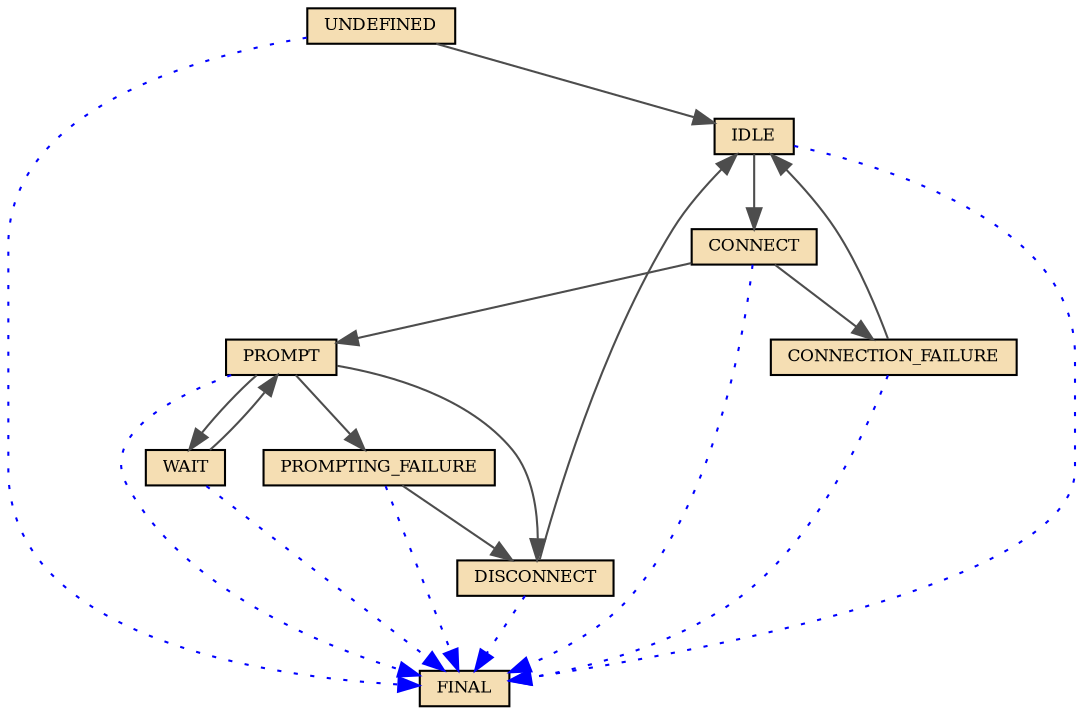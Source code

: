 /* -*- mode: c -*- */
digraph foo {
  node[shape=box];
  node[style=filled]
  node[fillcolor=wheat];
  node[width=0.001];
  node[height=0.001];
  node[fontsize=8];

  edge[fontsize=7];
  edge[color=grey30];

  /* - - - - - - - - - - - - - - - - - - - *
   * STATES
   * - - - - - - - - - - - - - - - - - - - */

  UNDEFINED          [label="UNDEFINED"];
  IDLE               [label="IDLE"];
  CONNECT            [label="CONNECT"];
  PROMPT             [label="PROMPT"];
  WAIT               [label="WAIT"];
  DISCONNECT         [label="DISCONNECT"];
  CONNECTION_FAILURE [label="CONNECTION_FAILURE"];
  PROMPTING_FAILURE  [label="PROMPTING_FAILURE"];
  FINAL              [label="FINAL"];

  /* - - - - - - - - - - - - - - - - - - - *
   * STATE CHANGES (IN PROMPTER)
   * - - - - - - - - - - - - - - - - - - - */

  node[fillcolor=pink];
  edge[color=grey30];

  UNDEFINED -> IDLE;
  IDLE -> CONNECT;
  CONNECT -> CONNECTION_FAILURE;
  CONNECT -> PROMPT;
  PROMPT -> WAIT;
  PROMPT -> DISCONNECT;
  PROMPT -> PROMPTING_FAILURE;
  WAIT -> PROMPT;
  DISCONNECT -> IDLE;
  CONNECTION_FAILURE -> IDLE;
  PROMPTING_FAILURE -> DISCONNECT;

  /* - - - - - - - - - - - - - - - - - - - *
   * STATE CHANGES (FROM OUTSIDE)
   * - - - - - - - - - - - - - - - - - - - */
  edge[color=blue, style=dotted];

  UNDEFINED -> FINAL;
  IDLE -> FINAL;
  CONNECT -> FINAL;
  PROMPT -> FINAL;
  WAIT -> FINAL;
  DISCONNECT -> FINAL;
  CONNECTION_FAILURE -> FINAL;
  PROMPTING_FAILURE -> FINAL;
}
